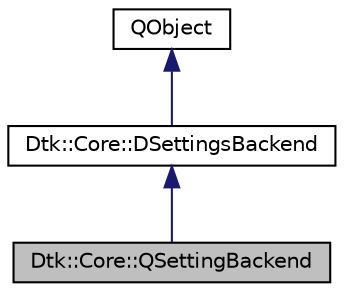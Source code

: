 digraph "Dtk::Core::QSettingBackend"
{
  edge [fontname="Helvetica",fontsize="10",labelfontname="Helvetica",labelfontsize="10"];
  node [fontname="Helvetica",fontsize="10",shape=record];
  Node3 [label="Dtk::Core::QSettingBackend",height=0.2,width=0.4,color="black", fillcolor="grey75", style="filled", fontcolor="black"];
  Node4 -> Node3 [dir="back",color="midnightblue",fontsize="10",style="solid",fontname="Helvetica"];
  Node4 [label="Dtk::Core::DSettingsBackend",height=0.2,width=0.4,color="black", fillcolor="white", style="filled",URL="$class_dtk_1_1_core_1_1_d_settings_backend.html",tooltip="DSettingsBackend是一个纯虚类, 用来描述DSettings的存储接口。 "];
  Node5 -> Node4 [dir="back",color="midnightblue",fontsize="10",style="solid",fontname="Helvetica"];
  Node5 [label="QObject",height=0.2,width=0.4,color="black", fillcolor="white", style="filled",URL="/home/xmuli/project/dtk/tags/qtcore.tags$qobject.html"];
}
